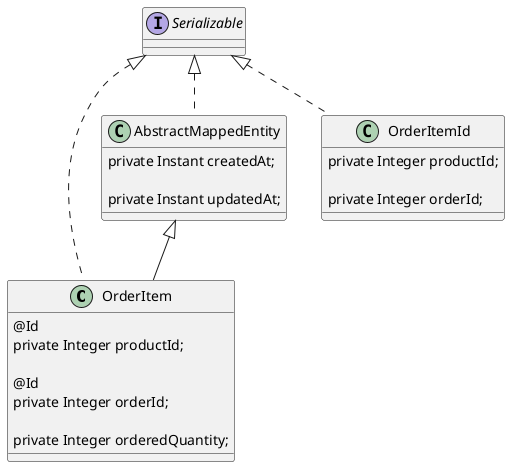
@startuml

class OrderItem extends AbstractMappedEntity implements Serializable {

    @Id
    private Integer productId;

    @Id
    private Integer orderId;

    private Integer orderedQuantity;

}

class AbstractMappedEntity implements Serializable {

    private Instant createdAt;

    private Instant updatedAt;

}

class OrderItemId implements Serializable {

    private Integer productId;

    private Integer orderId;

}


@enduml